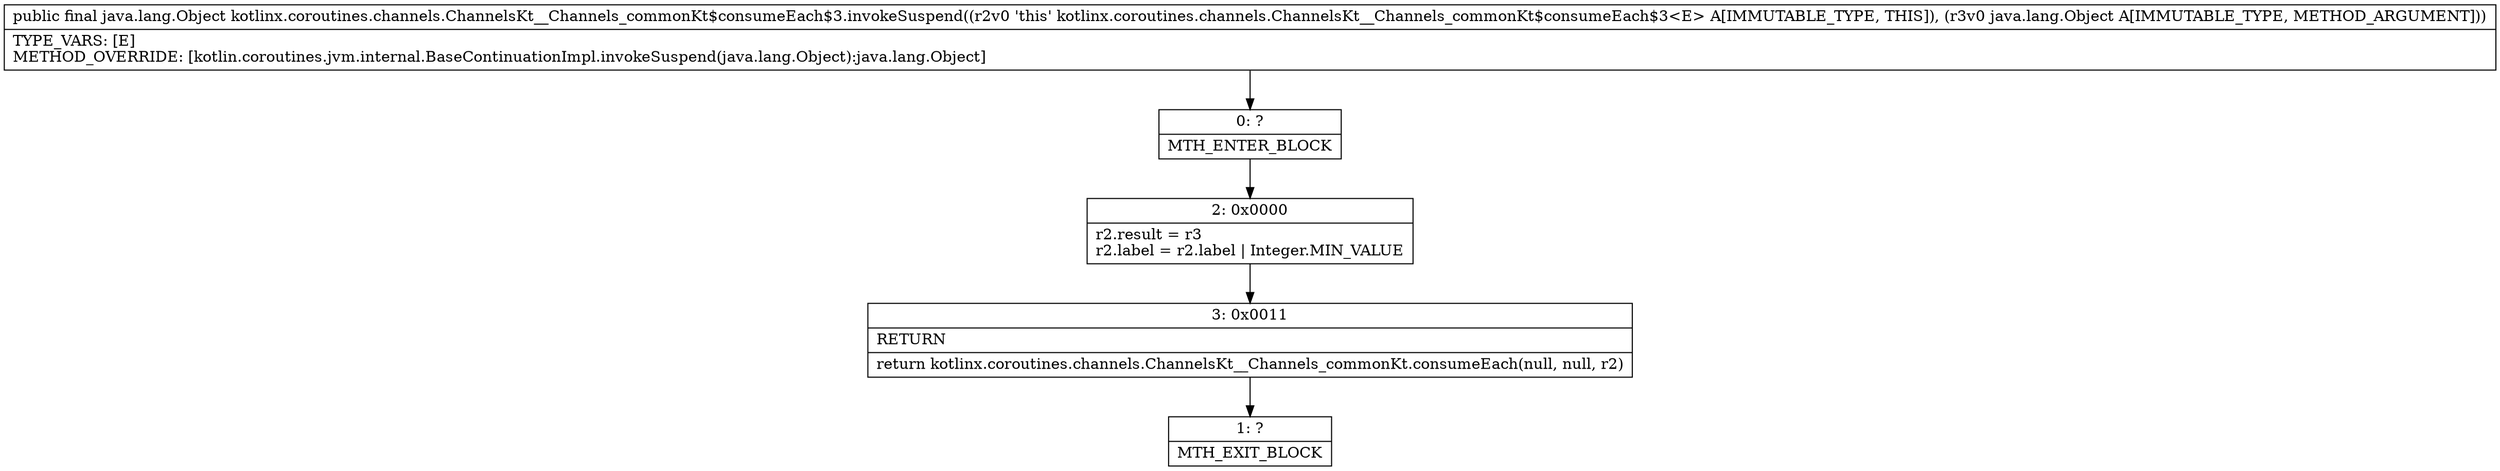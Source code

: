 digraph "CFG forkotlinx.coroutines.channels.ChannelsKt__Channels_commonKt$consumeEach$3.invokeSuspend(Ljava\/lang\/Object;)Ljava\/lang\/Object;" {
Node_0 [shape=record,label="{0\:\ ?|MTH_ENTER_BLOCK\l}"];
Node_2 [shape=record,label="{2\:\ 0x0000|r2.result = r3\lr2.label = r2.label \| Integer.MIN_VALUE\l}"];
Node_3 [shape=record,label="{3\:\ 0x0011|RETURN\l|return kotlinx.coroutines.channels.ChannelsKt__Channels_commonKt.consumeEach(null, null, r2)\l}"];
Node_1 [shape=record,label="{1\:\ ?|MTH_EXIT_BLOCK\l}"];
MethodNode[shape=record,label="{public final java.lang.Object kotlinx.coroutines.channels.ChannelsKt__Channels_commonKt$consumeEach$3.invokeSuspend((r2v0 'this' kotlinx.coroutines.channels.ChannelsKt__Channels_commonKt$consumeEach$3\<E\> A[IMMUTABLE_TYPE, THIS]), (r3v0 java.lang.Object A[IMMUTABLE_TYPE, METHOD_ARGUMENT]))  | TYPE_VARS: [E]\lMETHOD_OVERRIDE: [kotlin.coroutines.jvm.internal.BaseContinuationImpl.invokeSuspend(java.lang.Object):java.lang.Object]\l}"];
MethodNode -> Node_0;Node_0 -> Node_2;
Node_2 -> Node_3;
Node_3 -> Node_1;
}

